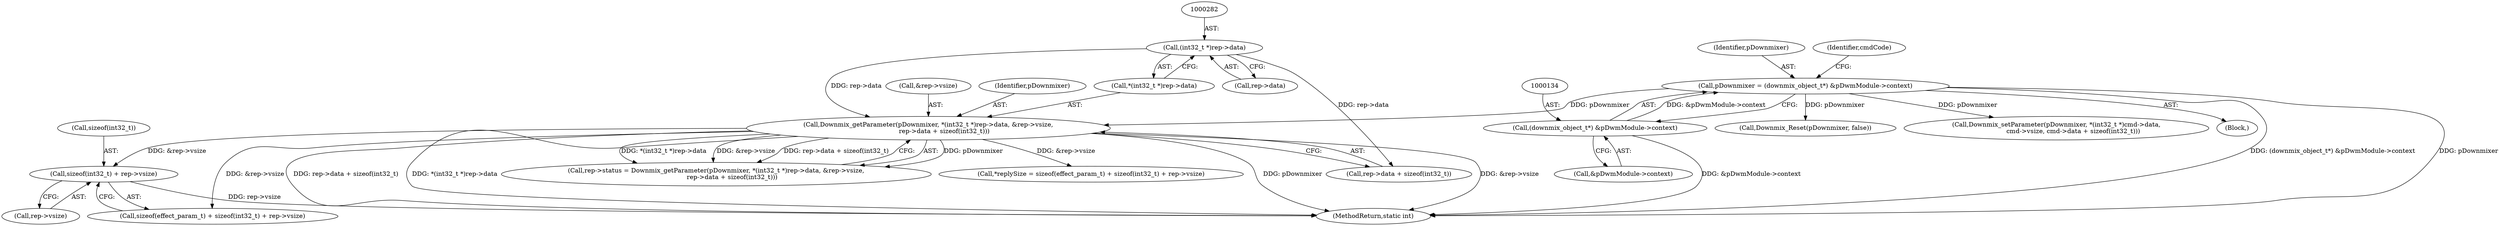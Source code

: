 digraph "0_Android_f490fc335772a9b14e78997486f4a572b0594c04@API" {
"1000302" [label="(Call,sizeof(int32_t) + rep->vsize)"];
"1000278" [label="(Call,Downmix_getParameter(pDownmixer, *(int32_t *)rep->data, &rep->vsize,\n                rep->data + sizeof(int32_t)))"];
"1000131" [label="(Call,pDownmixer = (downmix_object_t*) &pDwmModule->context)"];
"1000133" [label="(Call,(downmix_object_t*) &pDwmModule->context)"];
"1000281" [label="(Call,(int32_t *)rep->data)"];
"1000274" [label="(Call,rep->status = Downmix_getParameter(pDownmixer, *(int32_t *)rep->data, &rep->vsize,\n                rep->data + sizeof(int32_t)))"];
"1000585" [label="(MethodReturn,static int)"];
"1000286" [label="(Call,&rep->vsize)"];
"1000132" [label="(Identifier,pDownmixer)"];
"1000283" [label="(Call,rep->data)"];
"1000281" [label="(Call,(int32_t *)rep->data)"];
"1000210" [label="(Call,Downmix_Reset(pDownmixer, false))"];
"1000296" [label="(Call,*replySize = sizeof(effect_param_t) + sizeof(int32_t) + rep->vsize)"];
"1000303" [label="(Call,sizeof(int32_t))"];
"1000280" [label="(Call,*(int32_t *)rep->data)"];
"1000135" [label="(Call,&pDwmModule->context)"];
"1000302" [label="(Call,sizeof(int32_t) + rep->vsize)"];
"1000299" [label="(Call,sizeof(effect_param_t) + sizeof(int32_t) + rep->vsize)"];
"1000133" [label="(Call,(downmix_object_t*) &pDwmModule->context)"];
"1000376" [label="(Call,Downmix_setParameter(pDownmixer, *(int32_t *)cmd->data,\n                 cmd->vsize, cmd->data + sizeof(int32_t)))"];
"1000107" [label="(Block,)"];
"1000278" [label="(Call,Downmix_getParameter(pDownmixer, *(int32_t *)rep->data, &rep->vsize,\n                rep->data + sizeof(int32_t)))"];
"1000131" [label="(Call,pDownmixer = (downmix_object_t*) &pDwmModule->context)"];
"1000279" [label="(Identifier,pDownmixer)"];
"1000140" [label="(Identifier,cmdCode)"];
"1000290" [label="(Call,rep->data + sizeof(int32_t))"];
"1000305" [label="(Call,rep->vsize)"];
"1000302" -> "1000299"  [label="AST: "];
"1000302" -> "1000305"  [label="CFG: "];
"1000303" -> "1000302"  [label="AST: "];
"1000305" -> "1000302"  [label="AST: "];
"1000299" -> "1000302"  [label="CFG: "];
"1000302" -> "1000585"  [label="DDG: rep->vsize"];
"1000278" -> "1000302"  [label="DDG: &rep->vsize"];
"1000278" -> "1000274"  [label="AST: "];
"1000278" -> "1000290"  [label="CFG: "];
"1000279" -> "1000278"  [label="AST: "];
"1000280" -> "1000278"  [label="AST: "];
"1000286" -> "1000278"  [label="AST: "];
"1000290" -> "1000278"  [label="AST: "];
"1000274" -> "1000278"  [label="CFG: "];
"1000278" -> "1000585"  [label="DDG: &rep->vsize"];
"1000278" -> "1000585"  [label="DDG: rep->data + sizeof(int32_t)"];
"1000278" -> "1000585"  [label="DDG: *(int32_t *)rep->data"];
"1000278" -> "1000585"  [label="DDG: pDownmixer"];
"1000278" -> "1000274"  [label="DDG: pDownmixer"];
"1000278" -> "1000274"  [label="DDG: *(int32_t *)rep->data"];
"1000278" -> "1000274"  [label="DDG: &rep->vsize"];
"1000278" -> "1000274"  [label="DDG: rep->data + sizeof(int32_t)"];
"1000131" -> "1000278"  [label="DDG: pDownmixer"];
"1000281" -> "1000278"  [label="DDG: rep->data"];
"1000278" -> "1000296"  [label="DDG: &rep->vsize"];
"1000278" -> "1000299"  [label="DDG: &rep->vsize"];
"1000131" -> "1000107"  [label="AST: "];
"1000131" -> "1000133"  [label="CFG: "];
"1000132" -> "1000131"  [label="AST: "];
"1000133" -> "1000131"  [label="AST: "];
"1000140" -> "1000131"  [label="CFG: "];
"1000131" -> "1000585"  [label="DDG: pDownmixer"];
"1000131" -> "1000585"  [label="DDG: (downmix_object_t*) &pDwmModule->context"];
"1000133" -> "1000131"  [label="DDG: &pDwmModule->context"];
"1000131" -> "1000210"  [label="DDG: pDownmixer"];
"1000131" -> "1000376"  [label="DDG: pDownmixer"];
"1000133" -> "1000135"  [label="CFG: "];
"1000134" -> "1000133"  [label="AST: "];
"1000135" -> "1000133"  [label="AST: "];
"1000133" -> "1000585"  [label="DDG: &pDwmModule->context"];
"1000281" -> "1000280"  [label="AST: "];
"1000281" -> "1000283"  [label="CFG: "];
"1000282" -> "1000281"  [label="AST: "];
"1000283" -> "1000281"  [label="AST: "];
"1000280" -> "1000281"  [label="CFG: "];
"1000281" -> "1000290"  [label="DDG: rep->data"];
}
